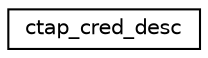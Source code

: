 digraph "Graphical Class Hierarchy"
{
 // LATEX_PDF_SIZE
  edge [fontname="Helvetica",fontsize="10",labelfontname="Helvetica",labelfontsize="10"];
  node [fontname="Helvetica",fontsize="10",shape=record];
  rankdir="LR";
  Node0 [label="ctap_cred_desc",height=0.2,width=0.4,color="black", fillcolor="white", style="filled",URL="$structctap__cred__desc.html",tooltip="CTAP credential description struct."];
}
